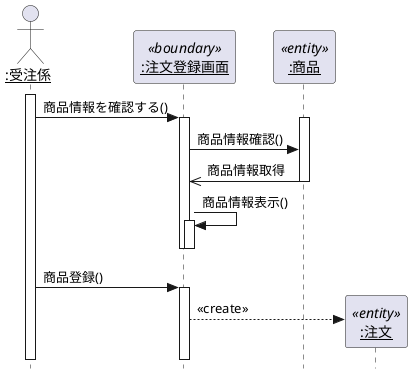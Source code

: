 @startuml 演習4-4_SD_商品注文

    hide footbox
    ' autonumber /'メッセージに自動で番号を降る '/
    skinparam style strictuml /' 厳密なUMLに準拠する '/

    actor "<u>:受注係</u>" as employee
    participant "<u>:注文登録画面</u>" as register <<boundary>>
    participant "<u>:商品</u>" as goods        <<entity>>

    activate employee
       employee -> register :商品情報を確認する()
       activate register
            activate goods
               register -> goods: 商品情報確認()
               register  <<- goods: 商品情報取得
            deactivate goods
            register -> register: 商品情報表示()
            activate register
            deactivate register
       deactivate register


      employee -> register: 商品登録()
      activate register
          create "<u>:注文</u>" as order       <<entity>>
          register --> order : <<create>>
'     deactivate employee

@enduml